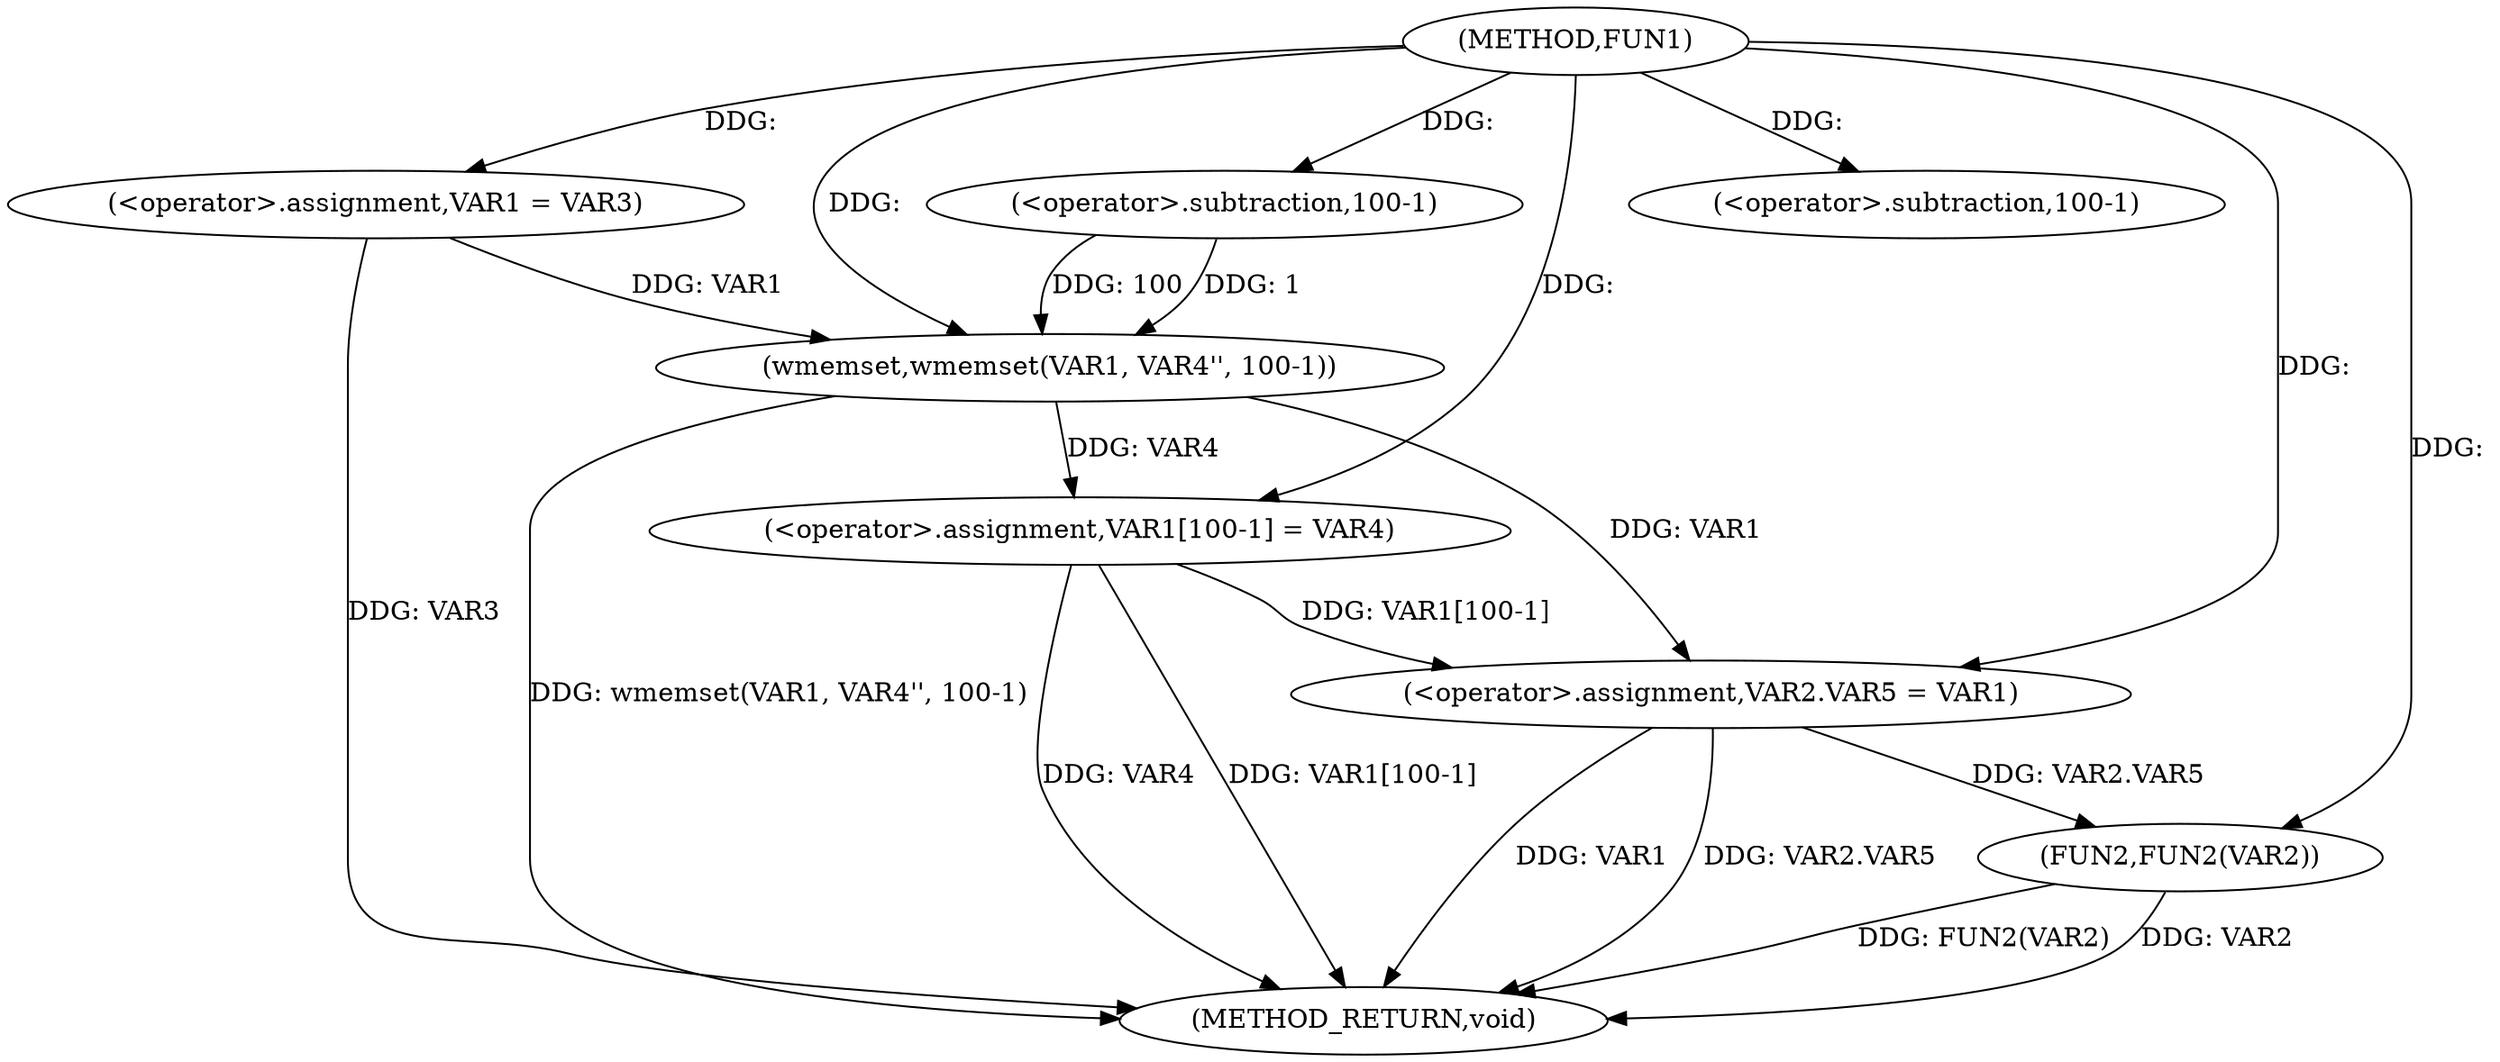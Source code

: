 digraph FUN1 {  
"1000100" [label = "(METHOD,FUN1)" ]
"1000128" [label = "(METHOD_RETURN,void)" ]
"1000105" [label = "(<operator>.assignment,VAR1 = VAR3)" ]
"1000108" [label = "(wmemset,wmemset(VAR1, VAR4'', 100-1))" ]
"1000111" [label = "(<operator>.subtraction,100-1)" ]
"1000114" [label = "(<operator>.assignment,VAR1[100-1] = VAR4)" ]
"1000117" [label = "(<operator>.subtraction,100-1)" ]
"1000121" [label = "(<operator>.assignment,VAR2.VAR5 = VAR1)" ]
"1000126" [label = "(FUN2,FUN2(VAR2))" ]
  "1000126" -> "1000128"  [ label = "DDG: FUN2(VAR2)"] 
  "1000121" -> "1000128"  [ label = "DDG: VAR1"] 
  "1000108" -> "1000128"  [ label = "DDG: wmemset(VAR1, VAR4'', 100-1)"] 
  "1000105" -> "1000128"  [ label = "DDG: VAR3"] 
  "1000126" -> "1000128"  [ label = "DDG: VAR2"] 
  "1000114" -> "1000128"  [ label = "DDG: VAR4"] 
  "1000121" -> "1000128"  [ label = "DDG: VAR2.VAR5"] 
  "1000114" -> "1000128"  [ label = "DDG: VAR1[100-1]"] 
  "1000100" -> "1000105"  [ label = "DDG: "] 
  "1000105" -> "1000108"  [ label = "DDG: VAR1"] 
  "1000100" -> "1000108"  [ label = "DDG: "] 
  "1000111" -> "1000108"  [ label = "DDG: 100"] 
  "1000111" -> "1000108"  [ label = "DDG: 1"] 
  "1000100" -> "1000111"  [ label = "DDG: "] 
  "1000108" -> "1000114"  [ label = "DDG: VAR4"] 
  "1000100" -> "1000114"  [ label = "DDG: "] 
  "1000100" -> "1000117"  [ label = "DDG: "] 
  "1000114" -> "1000121"  [ label = "DDG: VAR1[100-1]"] 
  "1000108" -> "1000121"  [ label = "DDG: VAR1"] 
  "1000100" -> "1000121"  [ label = "DDG: "] 
  "1000121" -> "1000126"  [ label = "DDG: VAR2.VAR5"] 
  "1000100" -> "1000126"  [ label = "DDG: "] 
}
